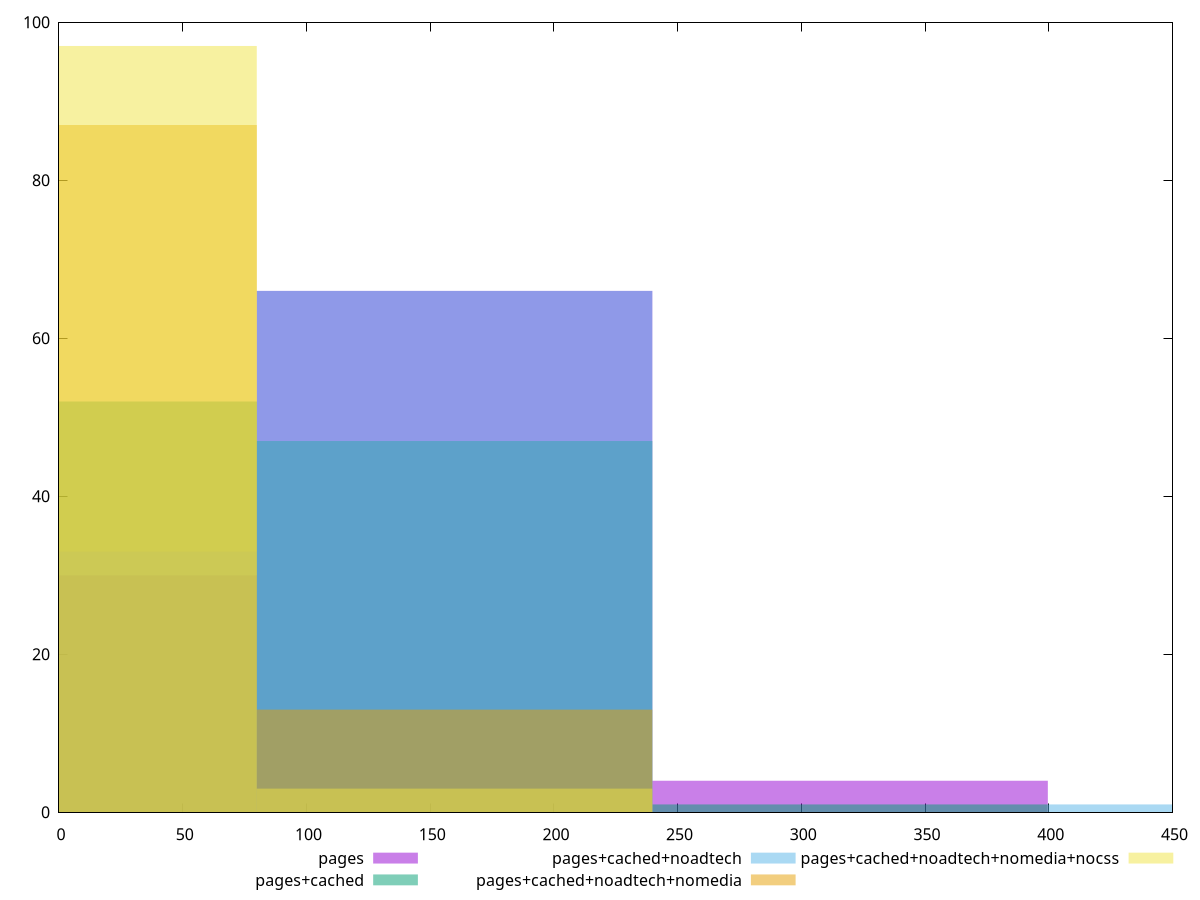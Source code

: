 reset

$pages <<EOF
159.84716189727877 66
0 30
319.69432379455753 4
EOF

$pagesCached <<EOF
159.84716189727877 47
0 52
319.69432379455753 1
EOF

$pagesCachedNoadtech <<EOF
479.54148569183633 1
0 33
159.84716189727877 66
EOF

$pagesCachedNoadtechNomedia <<EOF
159.84716189727877 13
0 87
EOF

$pagesCachedNoadtechNomediaNocss <<EOF
0 97
159.84716189727877 3
EOF

set key outside below
set boxwidth 159.84716189727877
set xrange [0:450]
set yrange [0:100]
set trange [0:100]
set style fill transparent solid 0.5 noborder
set terminal svg size 640, 530 enhanced background rgb 'white'
set output "report_00018_2021-02-10T15-25-16.877Z/uses-http2/comparison/histogram/all_raw.svg"

plot $pages title "pages" with boxes, \
     $pagesCached title "pages+cached" with boxes, \
     $pagesCachedNoadtech title "pages+cached+noadtech" with boxes, \
     $pagesCachedNoadtechNomedia title "pages+cached+noadtech+nomedia" with boxes, \
     $pagesCachedNoadtechNomediaNocss title "pages+cached+noadtech+nomedia+nocss" with boxes

reset
